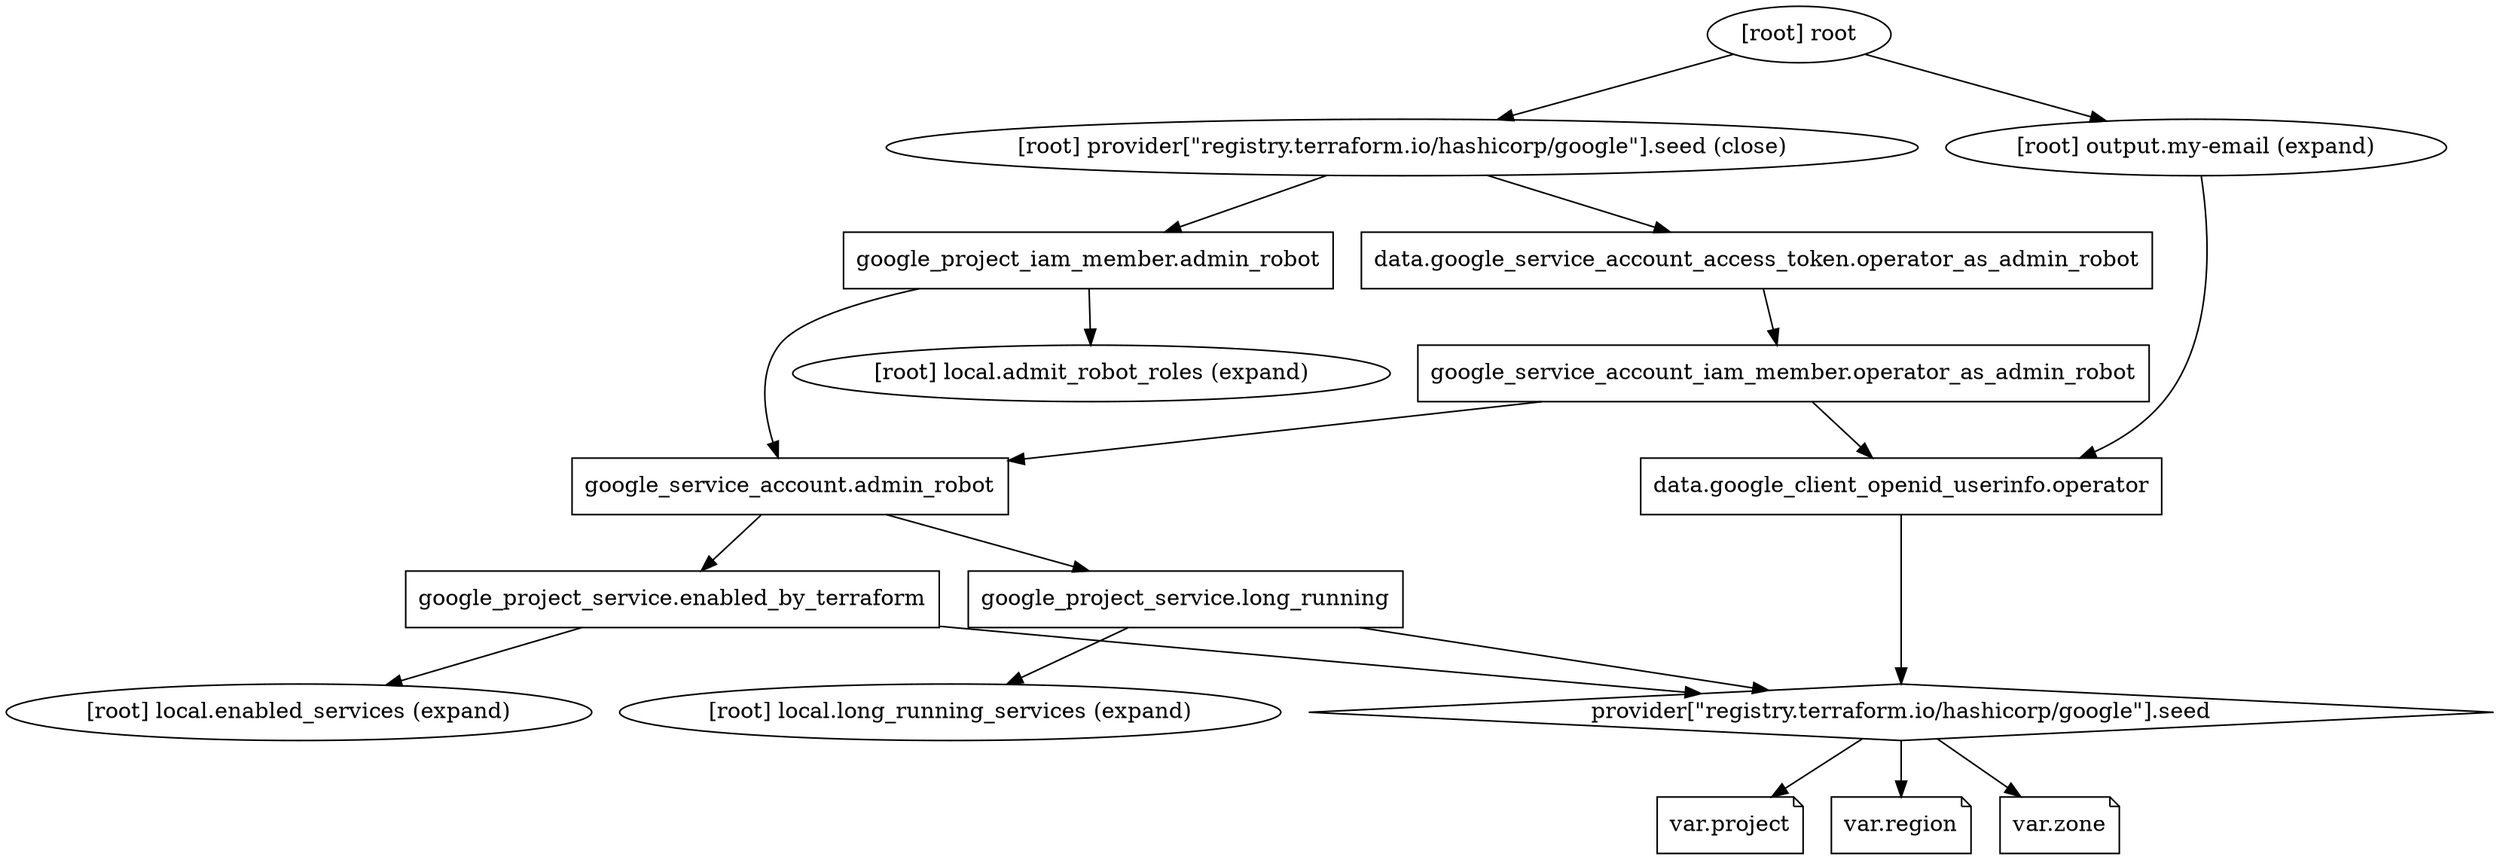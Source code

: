 digraph {
	compound = "true"
	newrank = "true"
	subgraph "root" {
		"[root] data.google_client_openid_userinfo.operator (expand)" [label = "data.google_client_openid_userinfo.operator", shape = "box"]
		"[root] data.google_service_account_access_token.operator_as_admin_robot (expand)" [label = "data.google_service_account_access_token.operator_as_admin_robot", shape = "box"]
		"[root] google_project_iam_member.admin_robot (expand)" [label = "google_project_iam_member.admin_robot", shape = "box"]
		"[root] google_project_service.enabled_by_terraform (expand)" [label = "google_project_service.enabled_by_terraform", shape = "box"]
		"[root] google_project_service.long_running (expand)" [label = "google_project_service.long_running", shape = "box"]
		"[root] google_service_account.admin_robot (expand)" [label = "google_service_account.admin_robot", shape = "box"]
		"[root] google_service_account_iam_member.operator_as_admin_robot (expand)" [label = "google_service_account_iam_member.operator_as_admin_robot", shape = "box"]
		"[root] provider[\"registry.terraform.io/hashicorp/google\"].seed" [label = "provider[\"registry.terraform.io/hashicorp/google\"].seed", shape = "diamond"]
		"[root] var.project" [label = "var.project", shape = "note"]
		"[root] var.region" [label = "var.region", shape = "note"]
		"[root] var.zone" [label = "var.zone", shape = "note"]
		"[root] data.google_client_openid_userinfo.operator (expand)" -> "[root] provider[\"registry.terraform.io/hashicorp/google\"].seed"
		"[root] data.google_service_account_access_token.operator_as_admin_robot (expand)" -> "[root] google_service_account_iam_member.operator_as_admin_robot (expand)"
		"[root] google_project_iam_member.admin_robot (expand)" -> "[root] google_service_account.admin_robot (expand)"
		"[root] google_project_iam_member.admin_robot (expand)" -> "[root] local.admit_robot_roles (expand)"
		"[root] google_project_service.enabled_by_terraform (expand)" -> "[root] local.enabled_services (expand)"
		"[root] google_project_service.enabled_by_terraform (expand)" -> "[root] provider[\"registry.terraform.io/hashicorp/google\"].seed"
		"[root] google_project_service.long_running (expand)" -> "[root] local.long_running_services (expand)"
		"[root] google_project_service.long_running (expand)" -> "[root] provider[\"registry.terraform.io/hashicorp/google\"].seed"
		"[root] google_service_account.admin_robot (expand)" -> "[root] google_project_service.enabled_by_terraform (expand)"
		"[root] google_service_account.admin_robot (expand)" -> "[root] google_project_service.long_running (expand)"
		"[root] google_service_account_iam_member.operator_as_admin_robot (expand)" -> "[root] data.google_client_openid_userinfo.operator (expand)"
		"[root] google_service_account_iam_member.operator_as_admin_robot (expand)" -> "[root] google_service_account.admin_robot (expand)"
		"[root] output.my-email (expand)" -> "[root] data.google_client_openid_userinfo.operator (expand)"
		"[root] provider[\"registry.terraform.io/hashicorp/google\"].seed (close)" -> "[root] data.google_service_account_access_token.operator_as_admin_robot (expand)"
		"[root] provider[\"registry.terraform.io/hashicorp/google\"].seed (close)" -> "[root] google_project_iam_member.admin_robot (expand)"
		"[root] provider[\"registry.terraform.io/hashicorp/google\"].seed" -> "[root] var.project"
		"[root] provider[\"registry.terraform.io/hashicorp/google\"].seed" -> "[root] var.region"
		"[root] provider[\"registry.terraform.io/hashicorp/google\"].seed" -> "[root] var.zone"
		"[root] root" -> "[root] output.my-email (expand)"
		"[root] root" -> "[root] provider[\"registry.terraform.io/hashicorp/google\"].seed (close)"
	}
}

